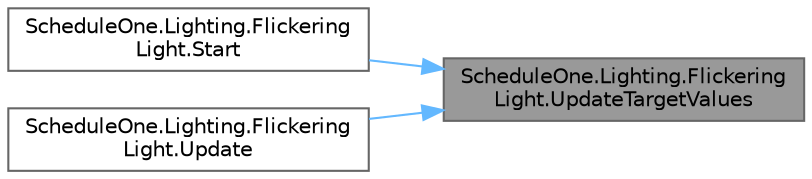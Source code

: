 digraph "ScheduleOne.Lighting.FlickeringLight.UpdateTargetValues"
{
 // LATEX_PDF_SIZE
  bgcolor="transparent";
  edge [fontname=Helvetica,fontsize=10,labelfontname=Helvetica,labelfontsize=10];
  node [fontname=Helvetica,fontsize=10,shape=box,height=0.2,width=0.4];
  rankdir="RL";
  Node1 [id="Node000001",label="ScheduleOne.Lighting.Flickering\lLight.UpdateTargetValues",height=0.2,width=0.4,color="gray40", fillcolor="grey60", style="filled", fontcolor="black",tooltip=" "];
  Node1 -> Node2 [id="edge1_Node000001_Node000002",dir="back",color="steelblue1",style="solid",tooltip=" "];
  Node2 [id="Node000002",label="ScheduleOne.Lighting.Flickering\lLight.Start",height=0.2,width=0.4,color="grey40", fillcolor="white", style="filled",URL="$class_schedule_one_1_1_lighting_1_1_flickering_light.html#a9c7d3d493880a9d12acb0f7366cd9c0f",tooltip=" "];
  Node1 -> Node3 [id="edge2_Node000001_Node000003",dir="back",color="steelblue1",style="solid",tooltip=" "];
  Node3 [id="Node000003",label="ScheduleOne.Lighting.Flickering\lLight.Update",height=0.2,width=0.4,color="grey40", fillcolor="white", style="filled",URL="$class_schedule_one_1_1_lighting_1_1_flickering_light.html#a518ceb078625f711345aed18214817e2",tooltip=" "];
}

